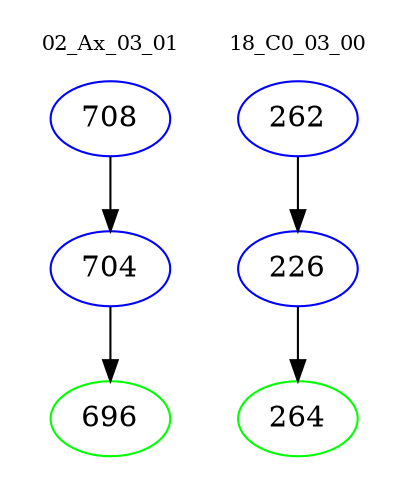 digraph{
subgraph cluster_0 {
color = white
label = "02_Ax_03_01";
fontsize=10;
T0_708 [label="708", color="blue"]
T0_708 -> T0_704 [color="black"]
T0_704 [label="704", color="blue"]
T0_704 -> T0_696 [color="black"]
T0_696 [label="696", color="green"]
}
subgraph cluster_1 {
color = white
label = "18_C0_03_00";
fontsize=10;
T1_262 [label="262", color="blue"]
T1_262 -> T1_226 [color="black"]
T1_226 [label="226", color="blue"]
T1_226 -> T1_264 [color="black"]
T1_264 [label="264", color="green"]
}
}

